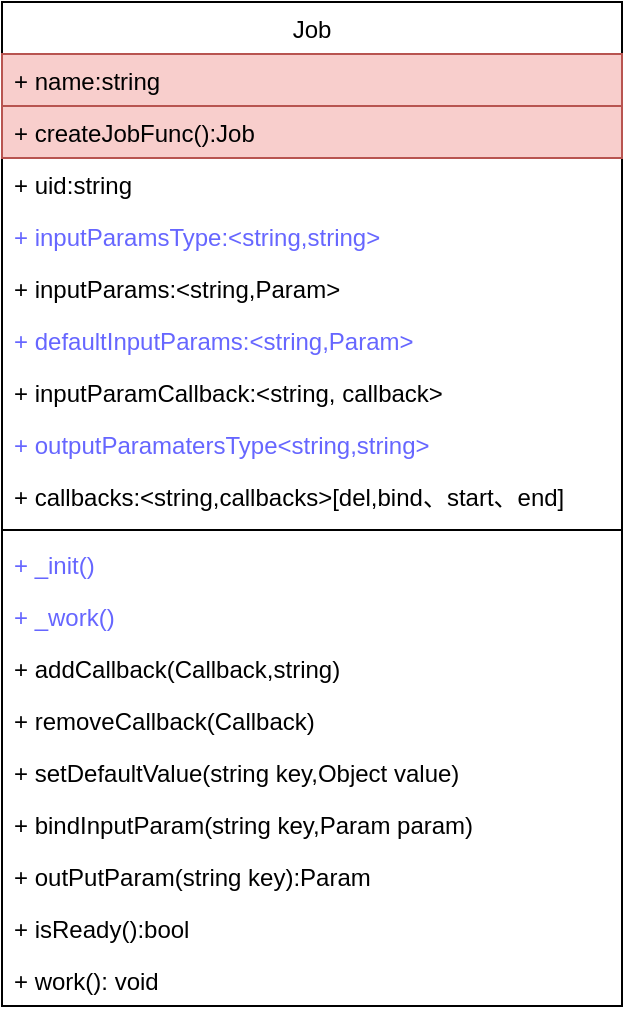 <mxfile version="20.2.7" type="github">
  <diagram id="cW3hNWCqMzdaBsSh43Cp" name="第 1 页">
    <mxGraphModel dx="1422" dy="794" grid="1" gridSize="10" guides="1" tooltips="1" connect="1" arrows="1" fold="1" page="1" pageScale="1" pageWidth="827" pageHeight="1169" math="0" shadow="0">
      <root>
        <mxCell id="0" />
        <mxCell id="1" parent="0" />
        <mxCell id="ZtITf0q7EkavqMJ6NfDz-1" value="Job" style="swimlane;fontStyle=0;childLayout=stackLayout;horizontal=1;startSize=26;fillColor=none;horizontalStack=0;resizeParent=1;resizeParentMax=0;resizeLast=0;collapsible=1;marginBottom=0;" vertex="1" parent="1">
          <mxGeometry x="40" y="100" width="310" height="502" as="geometry" />
        </mxCell>
        <mxCell id="ZtITf0q7EkavqMJ6NfDz-2" value="+ name:string" style="text;strokeColor=#b85450;fillColor=#f8cecc;align=left;verticalAlign=top;spacingLeft=4;spacingRight=4;overflow=hidden;rotatable=0;points=[[0,0.5],[1,0.5]];portConstraint=eastwest;" vertex="1" parent="ZtITf0q7EkavqMJ6NfDz-1">
          <mxGeometry y="26" width="310" height="26" as="geometry" />
        </mxCell>
        <mxCell id="ZtITf0q7EkavqMJ6NfDz-3" value="+ createJobFunc():Job" style="text;strokeColor=#b85450;fillColor=#f8cecc;align=left;verticalAlign=top;spacingLeft=4;spacingRight=4;overflow=hidden;rotatable=0;points=[[0,0.5],[1,0.5]];portConstraint=eastwest;" vertex="1" parent="ZtITf0q7EkavqMJ6NfDz-1">
          <mxGeometry y="52" width="310" height="26" as="geometry" />
        </mxCell>
        <mxCell id="ZtITf0q7EkavqMJ6NfDz-4" value="+ uid:string" style="text;strokeColor=none;fillColor=none;align=left;verticalAlign=top;spacingLeft=4;spacingRight=4;overflow=hidden;rotatable=0;points=[[0,0.5],[1,0.5]];portConstraint=eastwest;" vertex="1" parent="ZtITf0q7EkavqMJ6NfDz-1">
          <mxGeometry y="78" width="310" height="26" as="geometry" />
        </mxCell>
        <mxCell id="ZtITf0q7EkavqMJ6NfDz-5" value="+ inputParamsType:&lt;string,string&gt;" style="text;strokeColor=none;fillColor=none;align=left;verticalAlign=top;spacingLeft=4;spacingRight=4;overflow=hidden;rotatable=0;points=[[0,0.5],[1,0.5]];portConstraint=eastwest;fontColor=#6666FF;" vertex="1" parent="ZtITf0q7EkavqMJ6NfDz-1">
          <mxGeometry y="104" width="310" height="26" as="geometry" />
        </mxCell>
        <mxCell id="ZtITf0q7EkavqMJ6NfDz-6" value="+ inputParams:&lt;string,Param&gt;" style="text;strokeColor=none;fillColor=none;align=left;verticalAlign=top;spacingLeft=4;spacingRight=4;overflow=hidden;rotatable=0;points=[[0,0.5],[1,0.5]];portConstraint=eastwest;" vertex="1" parent="ZtITf0q7EkavqMJ6NfDz-1">
          <mxGeometry y="130" width="310" height="26" as="geometry" />
        </mxCell>
        <mxCell id="ZtITf0q7EkavqMJ6NfDz-7" value="+ defaultInputParams:&lt;string,Param&gt;" style="text;strokeColor=none;fillColor=none;align=left;verticalAlign=top;spacingLeft=4;spacingRight=4;overflow=hidden;rotatable=0;points=[[0,0.5],[1,0.5]];portConstraint=eastwest;fontColor=#6666FF;" vertex="1" parent="ZtITf0q7EkavqMJ6NfDz-1">
          <mxGeometry y="156" width="310" height="26" as="geometry" />
        </mxCell>
        <mxCell id="ZtITf0q7EkavqMJ6NfDz-8" value="+ inputParamCallback:&lt;string, callback&gt;" style="text;strokeColor=none;fillColor=none;align=left;verticalAlign=top;spacingLeft=4;spacingRight=4;overflow=hidden;rotatable=0;points=[[0,0.5],[1,0.5]];portConstraint=eastwest;" vertex="1" parent="ZtITf0q7EkavqMJ6NfDz-1">
          <mxGeometry y="182" width="310" height="26" as="geometry" />
        </mxCell>
        <mxCell id="ZtITf0q7EkavqMJ6NfDz-9" value="+ outputParamatersType&lt;string,string&gt;" style="text;strokeColor=none;fillColor=none;align=left;verticalAlign=top;spacingLeft=4;spacingRight=4;overflow=hidden;rotatable=0;points=[[0,0.5],[1,0.5]];portConstraint=eastwest;fontColor=#6666FF;" vertex="1" parent="ZtITf0q7EkavqMJ6NfDz-1">
          <mxGeometry y="208" width="310" height="26" as="geometry" />
        </mxCell>
        <mxCell id="ZtITf0q7EkavqMJ6NfDz-10" value="+ callbacks:&lt;string,callbacks&gt;[del,bind、start、end]" style="text;strokeColor=none;fillColor=none;align=left;verticalAlign=top;spacingLeft=4;spacingRight=4;overflow=hidden;rotatable=0;points=[[0,0.5],[1,0.5]];portConstraint=eastwest;fontColor=#000000;" vertex="1" parent="ZtITf0q7EkavqMJ6NfDz-1">
          <mxGeometry y="234" width="310" height="26" as="geometry" />
        </mxCell>
        <mxCell id="ZtITf0q7EkavqMJ6NfDz-11" value="" style="line;strokeWidth=1;fillColor=none;align=left;verticalAlign=middle;spacingTop=-1;spacingLeft=3;spacingRight=3;rotatable=0;labelPosition=right;points=[];portConstraint=eastwest;fontColor=#000000;" vertex="1" parent="ZtITf0q7EkavqMJ6NfDz-1">
          <mxGeometry y="260" width="310" height="8" as="geometry" />
        </mxCell>
        <mxCell id="ZtITf0q7EkavqMJ6NfDz-13" value="+ _init()" style="text;strokeColor=none;fillColor=none;align=left;verticalAlign=top;spacingLeft=4;spacingRight=4;overflow=hidden;rotatable=0;points=[[0,0.5],[1,0.5]];portConstraint=eastwest;fontColor=#6666FF;" vertex="1" parent="ZtITf0q7EkavqMJ6NfDz-1">
          <mxGeometry y="268" width="310" height="26" as="geometry" />
        </mxCell>
        <mxCell id="ZtITf0q7EkavqMJ6NfDz-14" value="+ _work()" style="text;strokeColor=none;fillColor=none;align=left;verticalAlign=top;spacingLeft=4;spacingRight=4;overflow=hidden;rotatable=0;points=[[0,0.5],[1,0.5]];portConstraint=eastwest;fontColor=#6666FF;" vertex="1" parent="ZtITf0q7EkavqMJ6NfDz-1">
          <mxGeometry y="294" width="310" height="26" as="geometry" />
        </mxCell>
        <mxCell id="ZtITf0q7EkavqMJ6NfDz-15" value="+ addCallback(Callback,string)" style="text;strokeColor=none;fillColor=none;align=left;verticalAlign=top;spacingLeft=4;spacingRight=4;overflow=hidden;rotatable=0;points=[[0,0.5],[1,0.5]];portConstraint=eastwest;fontColor=#000000;" vertex="1" parent="ZtITf0q7EkavqMJ6NfDz-1">
          <mxGeometry y="320" width="310" height="26" as="geometry" />
        </mxCell>
        <mxCell id="ZtITf0q7EkavqMJ6NfDz-16" value="+ removeCallback(Callback)" style="text;strokeColor=none;fillColor=none;align=left;verticalAlign=top;spacingLeft=4;spacingRight=4;overflow=hidden;rotatable=0;points=[[0,0.5],[1,0.5]];portConstraint=eastwest;fontColor=#000000;" vertex="1" parent="ZtITf0q7EkavqMJ6NfDz-1">
          <mxGeometry y="346" width="310" height="26" as="geometry" />
        </mxCell>
        <mxCell id="ZtITf0q7EkavqMJ6NfDz-17" value="+ setDefaultValue(string key,Object value)" style="text;strokeColor=none;fillColor=none;align=left;verticalAlign=top;spacingLeft=4;spacingRight=4;overflow=hidden;rotatable=0;points=[[0,0.5],[1,0.5]];portConstraint=eastwest;fontColor=#000000;" vertex="1" parent="ZtITf0q7EkavqMJ6NfDz-1">
          <mxGeometry y="372" width="310" height="26" as="geometry" />
        </mxCell>
        <mxCell id="ZtITf0q7EkavqMJ6NfDz-18" value="+ bindInputParam(string key,Param param)" style="text;strokeColor=none;fillColor=none;align=left;verticalAlign=top;spacingLeft=4;spacingRight=4;overflow=hidden;rotatable=0;points=[[0,0.5],[1,0.5]];portConstraint=eastwest;fontColor=#000000;" vertex="1" parent="ZtITf0q7EkavqMJ6NfDz-1">
          <mxGeometry y="398" width="310" height="26" as="geometry" />
        </mxCell>
        <mxCell id="ZtITf0q7EkavqMJ6NfDz-19" value="+ outPutParam(string key):Param" style="text;strokeColor=none;fillColor=none;align=left;verticalAlign=top;spacingLeft=4;spacingRight=4;overflow=hidden;rotatable=0;points=[[0,0.5],[1,0.5]];portConstraint=eastwest;fontColor=#000000;" vertex="1" parent="ZtITf0q7EkavqMJ6NfDz-1">
          <mxGeometry y="424" width="310" height="26" as="geometry" />
        </mxCell>
        <mxCell id="ZtITf0q7EkavqMJ6NfDz-20" value="+ isReady():bool" style="text;strokeColor=none;fillColor=none;align=left;verticalAlign=top;spacingLeft=4;spacingRight=4;overflow=hidden;rotatable=0;points=[[0,0.5],[1,0.5]];portConstraint=eastwest;fontColor=#000000;" vertex="1" parent="ZtITf0q7EkavqMJ6NfDz-1">
          <mxGeometry y="450" width="310" height="26" as="geometry" />
        </mxCell>
        <mxCell id="ZtITf0q7EkavqMJ6NfDz-21" value="+ work(): void" style="text;strokeColor=none;fillColor=none;align=left;verticalAlign=top;spacingLeft=4;spacingRight=4;overflow=hidden;rotatable=0;points=[[0,0.5],[1,0.5]];portConstraint=eastwest;fontColor=#000000;" vertex="1" parent="ZtITf0q7EkavqMJ6NfDz-1">
          <mxGeometry y="476" width="310" height="26" as="geometry" />
        </mxCell>
      </root>
    </mxGraphModel>
  </diagram>
</mxfile>
